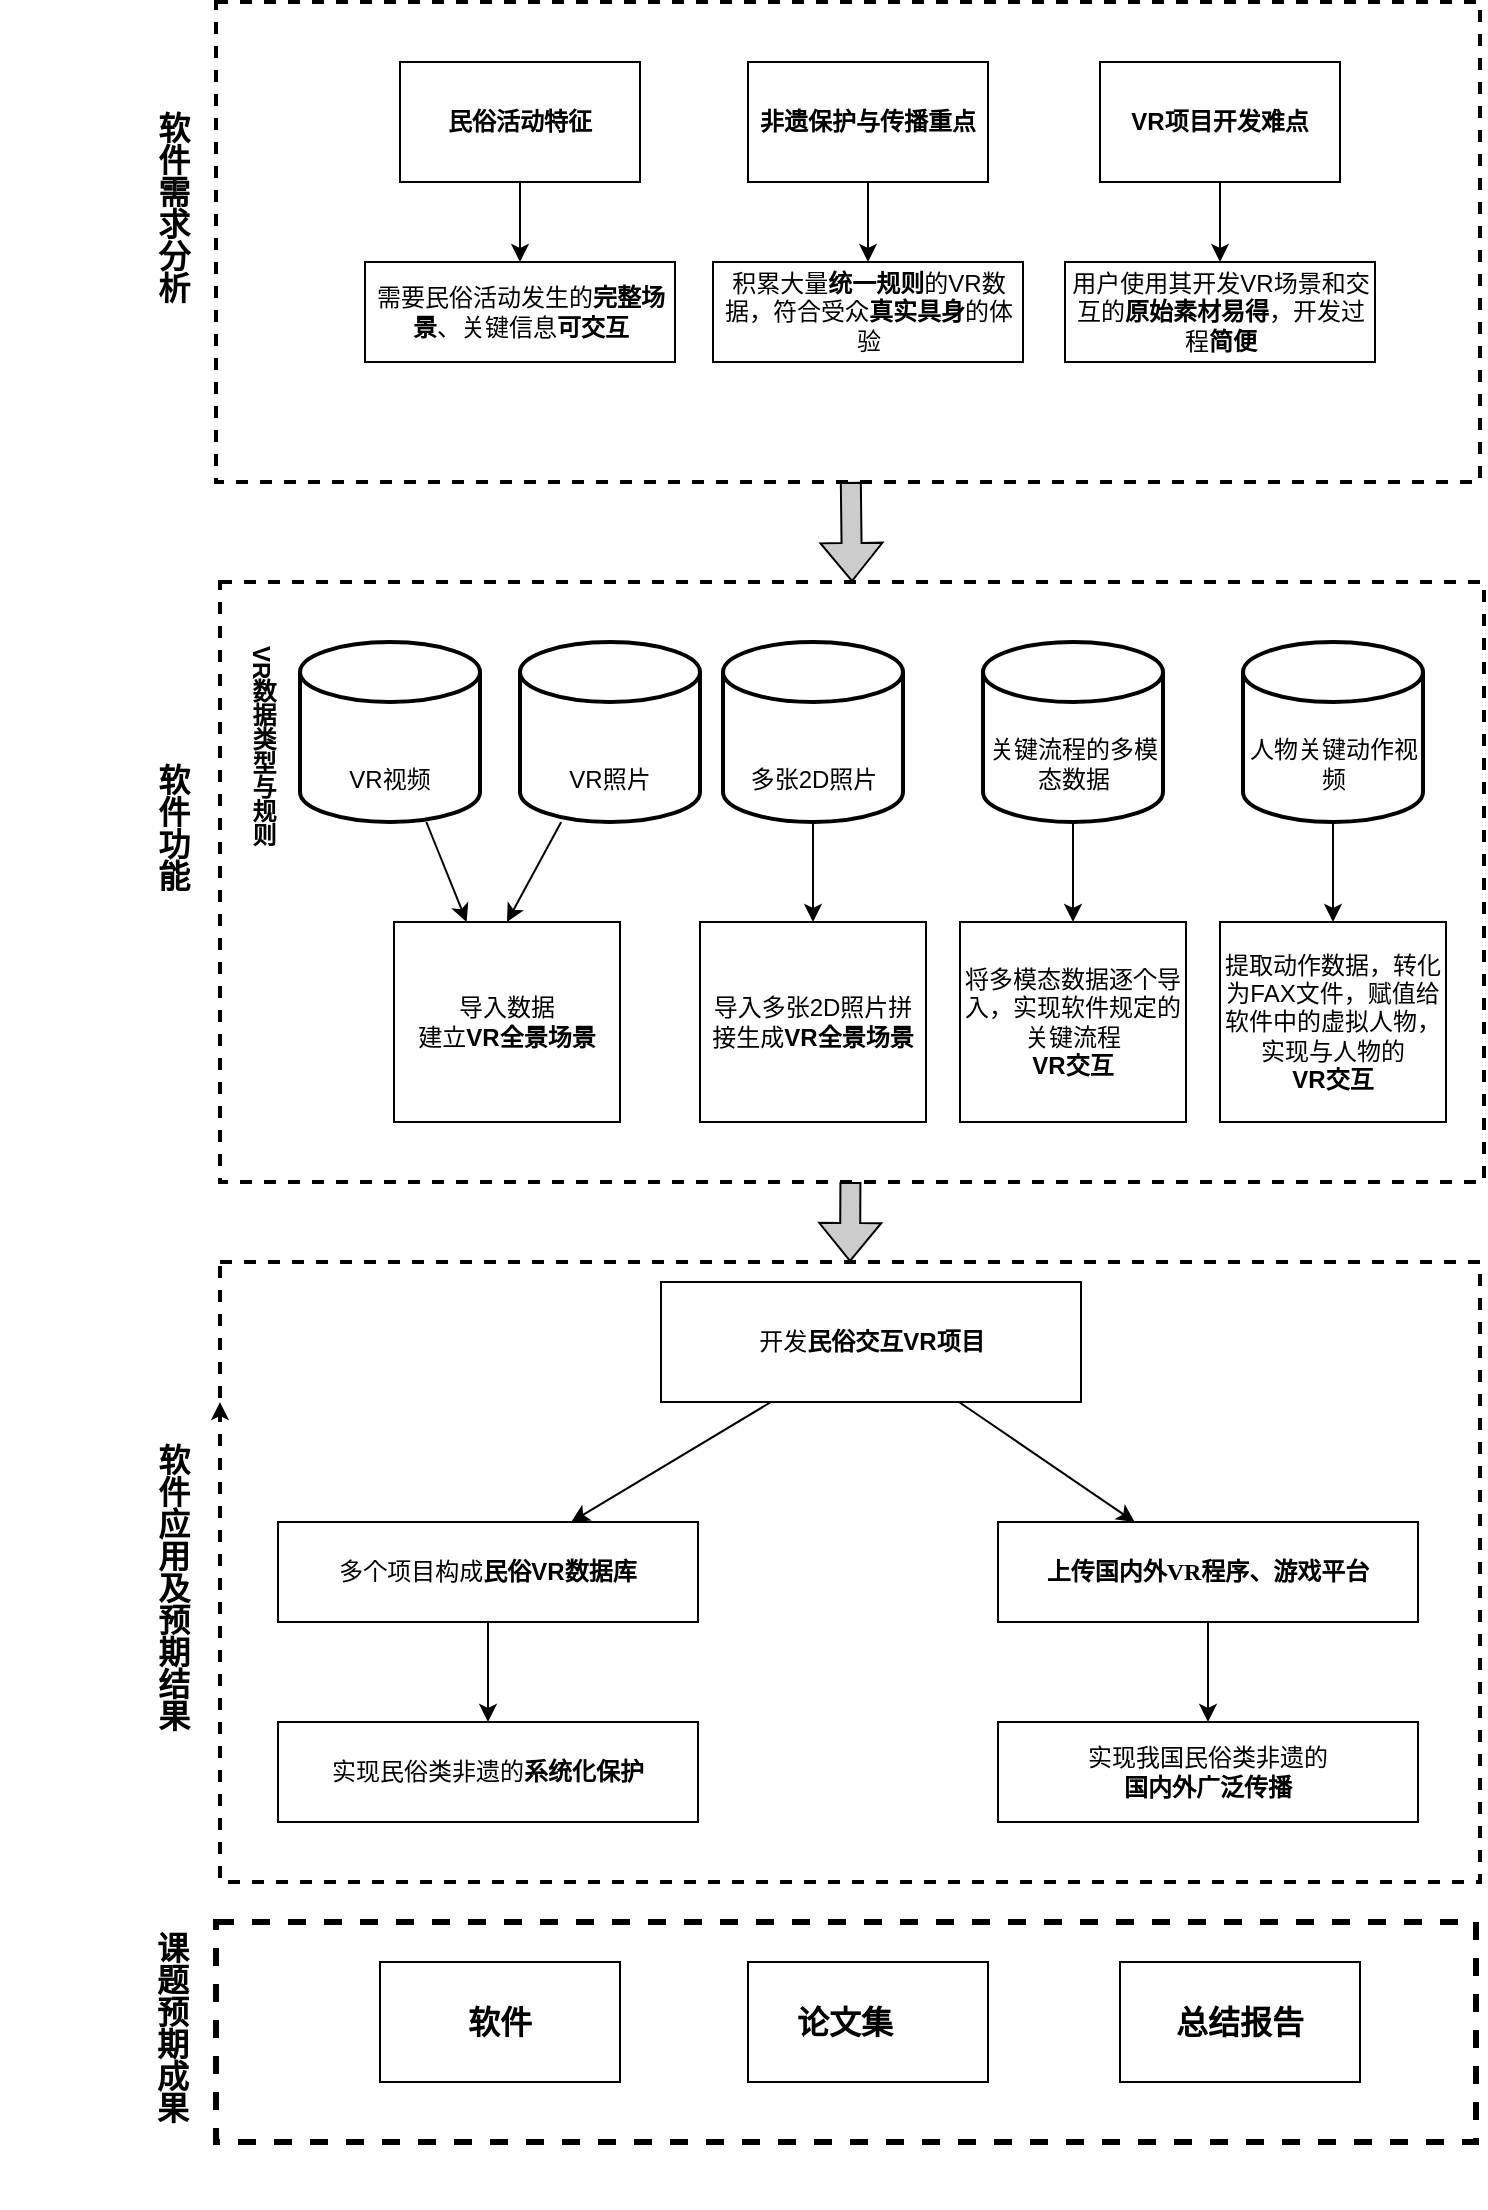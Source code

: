 <mxfile version="24.2.5" type="github">
  <diagram name="第 1 页" id="BCKMfQlJzn4PIQiLTIYb">
    <mxGraphModel dx="1000" dy="547" grid="1" gridSize="10" guides="1" tooltips="1" connect="1" arrows="1" fold="1" page="1" pageScale="1" pageWidth="827" pageHeight="1169" math="0" shadow="0">
      <root>
        <mxCell id="0" />
        <mxCell id="1" parent="0" />
        <mxCell id="slsSjF4ftb8z7jjaeHYQ-51" value="" style="rounded=0;whiteSpace=wrap;html=1;fillColor=none;dashed=1;strokeWidth=2;movable=1;resizable=1;rotatable=1;deletable=1;editable=1;locked=0;connectable=1;" parent="1" vertex="1">
          <mxGeometry x="150" y="370" width="632" height="300" as="geometry" />
        </mxCell>
        <mxCell id="slsSjF4ftb8z7jjaeHYQ-50" value="" style="rounded=0;whiteSpace=wrap;html=1;fillColor=none;dashed=1;strokeWidth=2;" parent="1" vertex="1">
          <mxGeometry x="148" y="80" width="632" height="240" as="geometry" />
        </mxCell>
        <mxCell id="slsSjF4ftb8z7jjaeHYQ-44" style="edgeStyle=none;rounded=0;orthogonalLoop=1;jettySize=auto;html=1;entryX=0.5;entryY=0;entryDx=0;entryDy=0;" parent="1" source="slsSjF4ftb8z7jjaeHYQ-3" target="slsSjF4ftb8z7jjaeHYQ-5" edge="1">
          <mxGeometry relative="1" as="geometry" />
        </mxCell>
        <mxCell id="slsSjF4ftb8z7jjaeHYQ-3" value="&lt;p class=&quot;MsoNormal&quot;&gt;&lt;b&gt;&lt;span style=&quot;font-family:宋体;mso-ascii-font-family:Calibri;&lt;br/&gt;mso-ascii-theme-font:minor-latin;mso-fareast-theme-font:minor-fareast;&lt;br/&gt;mso-hansi-font-family:Calibri;mso-hansi-theme-font:minor-latin&quot;&gt;民俗活动特征&lt;/span&gt;&lt;span lang=&quot;EN-US&quot;&gt;&lt;/span&gt;&lt;/b&gt;&lt;/p&gt;" style="rounded=0;whiteSpace=wrap;html=1;" parent="1" vertex="1">
          <mxGeometry x="240" y="110" width="120" height="60" as="geometry" />
        </mxCell>
        <mxCell id="slsSjF4ftb8z7jjaeHYQ-5" value="&lt;p class=&quot;MsoNormal&quot;&gt;&lt;span style=&quot;font-family: 宋体;&quot;&gt;需要民俗活动发生的&lt;b&gt;完整场景&lt;/b&gt;、关键信息&lt;b&gt;可交互&lt;/b&gt;&lt;/span&gt;&lt;b&gt;&lt;span lang=&quot;EN-US&quot;&gt;&lt;/span&gt;&lt;/b&gt;&lt;/p&gt;" style="rounded=0;whiteSpace=wrap;html=1;" parent="1" vertex="1">
          <mxGeometry x="222.5" y="210" width="155" height="50" as="geometry" />
        </mxCell>
        <mxCell id="slsSjF4ftb8z7jjaeHYQ-47" value="" style="edgeStyle=none;rounded=0;orthogonalLoop=1;jettySize=auto;html=1;" parent="1" source="slsSjF4ftb8z7jjaeHYQ-14" target="slsSjF4ftb8z7jjaeHYQ-15" edge="1">
          <mxGeometry relative="1" as="geometry" />
        </mxCell>
        <mxCell id="slsSjF4ftb8z7jjaeHYQ-14" value="&lt;p class=&quot;MsoNormal&quot;&gt;&lt;b&gt;&lt;span style=&quot;font-family:宋体;mso-ascii-font-family:Calibri;&lt;br/&gt;mso-ascii-theme-font:minor-latin;mso-fareast-theme-font:minor-fareast;&lt;br/&gt;mso-hansi-font-family:Calibri;mso-hansi-theme-font:minor-latin&quot;&gt;非遗保护与传播重点&lt;/span&gt;&lt;span lang=&quot;EN-US&quot;&gt;&lt;/span&gt;&lt;/b&gt;&lt;/p&gt;" style="rounded=0;whiteSpace=wrap;html=1;" parent="1" vertex="1">
          <mxGeometry x="414" y="110" width="120" height="60" as="geometry" />
        </mxCell>
        <mxCell id="slsSjF4ftb8z7jjaeHYQ-15" value="&lt;p class=&quot;MsoNormal&quot;&gt;&lt;span style=&quot;font-family: 宋体;&quot;&gt;积累大量&lt;b&gt;统一规则&lt;/b&gt;的&lt;/span&gt;&lt;span style=&quot;&quot; lang=&quot;EN-US&quot;&gt;VR&lt;/span&gt;&lt;span style=&quot;font-family: 宋体;&quot;&gt;数据，符合受众&lt;b&gt;真实具身&lt;/b&gt;的体验&lt;/span&gt;&lt;br&gt;&lt;b&gt;&lt;span lang=&quot;EN-US&quot;&gt;&lt;/span&gt;&lt;/b&gt;&lt;/p&gt;" style="rounded=0;whiteSpace=wrap;html=1;" parent="1" vertex="1">
          <mxGeometry x="396.5" y="210" width="155" height="50" as="geometry" />
        </mxCell>
        <mxCell id="slsSjF4ftb8z7jjaeHYQ-46" style="edgeStyle=none;rounded=0;orthogonalLoop=1;jettySize=auto;html=1;entryX=0.5;entryY=0;entryDx=0;entryDy=0;" parent="1" source="slsSjF4ftb8z7jjaeHYQ-17" target="slsSjF4ftb8z7jjaeHYQ-18" edge="1">
          <mxGeometry relative="1" as="geometry" />
        </mxCell>
        <mxCell id="slsSjF4ftb8z7jjaeHYQ-17" value="&lt;p class=&quot;MsoNormal&quot;&gt;&lt;b&gt;&lt;span style=&quot;&quot; lang=&quot;EN-US&quot;&gt;VR&lt;/span&gt;项目开发难点&lt;span lang=&quot;EN-US&quot;&gt;&lt;/span&gt;&lt;/b&gt;&lt;/p&gt;" style="rounded=0;whiteSpace=wrap;html=1;" parent="1" vertex="1">
          <mxGeometry x="590" y="110" width="120" height="60" as="geometry" />
        </mxCell>
        <mxCell id="slsSjF4ftb8z7jjaeHYQ-18" value="&lt;p class=&quot;MsoNormal&quot;&gt;&lt;span style=&quot;font-family: 宋体;&quot;&gt;用户使用其开发&lt;/span&gt;&lt;span style=&quot;&quot; lang=&quot;EN-US&quot;&gt;VR&lt;/span&gt;&lt;span style=&quot;font-family: 宋体;&quot;&gt;场景和交互的&lt;b&gt;原始素材易得&lt;/b&gt;，开发过程&lt;b&gt;简便&lt;/b&gt;&lt;/span&gt;&lt;/p&gt;" style="rounded=0;whiteSpace=wrap;html=1;" parent="1" vertex="1">
          <mxGeometry x="572.5" y="210" width="155" height="50" as="geometry" />
        </mxCell>
        <mxCell id="slsSjF4ftb8z7jjaeHYQ-53" style="edgeStyle=none;rounded=0;orthogonalLoop=1;jettySize=auto;html=1;entryX=0.5;entryY=0;entryDx=0;entryDy=0;shape=flexArrow;fillColor=#CCCCCC;" parent="1" source="slsSjF4ftb8z7jjaeHYQ-50" target="slsSjF4ftb8z7jjaeHYQ-51" edge="1">
          <mxGeometry relative="1" as="geometry" />
        </mxCell>
        <mxCell id="slsSjF4ftb8z7jjaeHYQ-59" style="edgeStyle=none;rounded=0;orthogonalLoop=1;jettySize=auto;html=1;entryX=0.5;entryY=0;entryDx=0;entryDy=0;shape=flexArrow;fillColor=#CCCCCC;" parent="1" source="slsSjF4ftb8z7jjaeHYQ-51" target="slsSjF4ftb8z7jjaeHYQ-56" edge="1">
          <mxGeometry relative="1" as="geometry" />
        </mxCell>
        <mxCell id="slsSjF4ftb8z7jjaeHYQ-58" value="" style="group" parent="1" vertex="1" connectable="0">
          <mxGeometry x="150" y="710" width="630" height="310" as="geometry" />
        </mxCell>
        <mxCell id="slsSjF4ftb8z7jjaeHYQ-56" value="" style="rounded=0;whiteSpace=wrap;html=1;fillColor=none;dashed=1;strokeWidth=2;" parent="slsSjF4ftb8z7jjaeHYQ-58" vertex="1">
          <mxGeometry width="630" height="310" as="geometry" />
        </mxCell>
        <mxCell id="slsSjF4ftb8z7jjaeHYQ-40" style="edgeStyle=none;rounded=0;orthogonalLoop=1;jettySize=auto;html=1;" parent="slsSjF4ftb8z7jjaeHYQ-58" source="slsSjF4ftb8z7jjaeHYQ-35" target="slsSjF4ftb8z7jjaeHYQ-36" edge="1">
          <mxGeometry relative="1" as="geometry" />
        </mxCell>
        <mxCell id="slsSjF4ftb8z7jjaeHYQ-41" style="edgeStyle=none;rounded=0;orthogonalLoop=1;jettySize=auto;html=1;" parent="slsSjF4ftb8z7jjaeHYQ-58" source="slsSjF4ftb8z7jjaeHYQ-35" target="slsSjF4ftb8z7jjaeHYQ-37" edge="1">
          <mxGeometry relative="1" as="geometry" />
        </mxCell>
        <mxCell id="slsSjF4ftb8z7jjaeHYQ-35" value="&lt;p class=&quot;MsoNormal&quot;&gt;&lt;span style=&quot;font-family:宋体;mso-ascii-font-family:Calibri;&lt;br/&gt;mso-ascii-theme-font:minor-latin;mso-fareast-theme-font:minor-fareast;&lt;br/&gt;mso-hansi-font-family:Calibri;mso-hansi-theme-font:minor-latin&quot;&gt;开发&lt;b&gt;民俗交互&lt;/b&gt;&lt;/span&gt;&lt;b&gt;&lt;span lang=&quot;EN-US&quot;&gt;VR&lt;/span&gt;&lt;/b&gt;&lt;b&gt;&lt;span style=&quot;font-family:宋体;mso-ascii-font-family:&lt;br/&gt;Calibri;mso-ascii-theme-font:minor-latin;mso-fareast-theme-font:minor-fareast;&lt;br/&gt;mso-hansi-font-family:Calibri;mso-hansi-theme-font:minor-latin&quot;&gt;项目&lt;/span&gt;&lt;/b&gt;&lt;span lang=&quot;EN-US&quot;&gt;&lt;/span&gt;&lt;/p&gt;" style="whiteSpace=wrap;html=1;" parent="slsSjF4ftb8z7jjaeHYQ-58" vertex="1">
          <mxGeometry x="220.5" y="10" width="210" height="60" as="geometry" />
        </mxCell>
        <mxCell id="slsSjF4ftb8z7jjaeHYQ-42" style="edgeStyle=none;rounded=0;orthogonalLoop=1;jettySize=auto;html=1;entryX=0.5;entryY=0;entryDx=0;entryDy=0;" parent="slsSjF4ftb8z7jjaeHYQ-58" source="slsSjF4ftb8z7jjaeHYQ-36" target="slsSjF4ftb8z7jjaeHYQ-38" edge="1">
          <mxGeometry relative="1" as="geometry" />
        </mxCell>
        <mxCell id="slsSjF4ftb8z7jjaeHYQ-36" value="&lt;p class=&quot;MsoNormal&quot;&gt;&lt;span style=&quot;font-family:宋体;mso-ascii-font-family:Calibri;&lt;br/&gt;mso-ascii-theme-font:minor-latin;mso-fareast-theme-font:minor-fareast;&lt;br/&gt;mso-hansi-font-family:Calibri;mso-hansi-theme-font:minor-latin&quot;&gt;多个项目构成&lt;b&gt;民俗&lt;/b&gt;&lt;/span&gt;&lt;b&gt;&lt;span lang=&quot;EN-US&quot;&gt;VR&lt;/span&gt;&lt;/b&gt;&lt;b&gt;&lt;span style=&quot;font-family:宋体;mso-ascii-font-family:&lt;br/&gt;Calibri;mso-ascii-theme-font:minor-latin;mso-fareast-theme-font:minor-fareast;&lt;br/&gt;mso-hansi-font-family:Calibri;mso-hansi-theme-font:minor-latin&quot;&gt;数据库&lt;/span&gt;&lt;/b&gt;&lt;span lang=&quot;EN-US&quot;&gt;&lt;/span&gt;&lt;/p&gt;" style="whiteSpace=wrap;html=1;" parent="slsSjF4ftb8z7jjaeHYQ-58" vertex="1">
          <mxGeometry x="29" y="130" width="210" height="50" as="geometry" />
        </mxCell>
        <mxCell id="slsSjF4ftb8z7jjaeHYQ-43" style="edgeStyle=none;rounded=0;orthogonalLoop=1;jettySize=auto;html=1;entryX=0.5;entryY=0;entryDx=0;entryDy=0;" parent="slsSjF4ftb8z7jjaeHYQ-58" source="slsSjF4ftb8z7jjaeHYQ-37" target="slsSjF4ftb8z7jjaeHYQ-39" edge="1">
          <mxGeometry relative="1" as="geometry" />
        </mxCell>
        <mxCell id="slsSjF4ftb8z7jjaeHYQ-37" value="&lt;p class=&quot;MsoNormal&quot;&gt;&lt;b&gt;&lt;span style=&quot;font-family:宋体;mso-ascii-font-family:Calibri;&lt;br/&gt;mso-ascii-theme-font:minor-latin;mso-fareast-theme-font:minor-fareast;&lt;br/&gt;mso-hansi-font-family:Calibri;mso-hansi-theme-font:minor-latin&quot;&gt;上传国内外&lt;/span&gt;&lt;/b&gt;&lt;b&gt;&lt;span style=&quot;font-family: &amp;quot;Times New Roman&amp;quot;, serif;&quot; lang=&quot;EN-US&quot;&gt;VR&lt;/span&gt;&lt;/b&gt;&lt;b&gt;&lt;span style=&quot;font-family: 宋体;&quot;&gt;程序、游戏平台&lt;/span&gt;&lt;/b&gt;&lt;span lang=&quot;EN-US&quot;&gt;&lt;/span&gt;&lt;/p&gt;" style="whiteSpace=wrap;html=1;" parent="slsSjF4ftb8z7jjaeHYQ-58" vertex="1">
          <mxGeometry x="389" y="130" width="210" height="50" as="geometry" />
        </mxCell>
        <mxCell id="slsSjF4ftb8z7jjaeHYQ-38" value="&lt;p class=&quot;MsoNormal&quot;&gt;&lt;span style=&quot;font-family:宋体;mso-ascii-font-family:Calibri;&lt;br/&gt;mso-ascii-theme-font:minor-latin;mso-fareast-theme-font:minor-fareast;&lt;br/&gt;mso-hansi-font-family:Calibri;mso-hansi-theme-font:minor-latin&quot;&gt;实现民俗类非遗的&lt;b&gt;系统化保护&lt;/b&gt;&lt;/span&gt;&lt;span lang=&quot;EN-US&quot;&gt;&lt;/span&gt;&lt;/p&gt;" style="whiteSpace=wrap;html=1;" parent="slsSjF4ftb8z7jjaeHYQ-58" vertex="1">
          <mxGeometry x="29" y="230" width="210" height="50" as="geometry" />
        </mxCell>
        <mxCell id="slsSjF4ftb8z7jjaeHYQ-39" value="&lt;p class=&quot;MsoNormal&quot;&gt;&lt;span style=&quot;font-family: 宋体;&quot;&gt;实现我国民俗类非遗的&lt;br&gt;&lt;b&gt;国内外广泛传播&lt;/b&gt;&lt;/span&gt;&lt;span lang=&quot;EN-US&quot;&gt;&lt;/span&gt;&lt;/p&gt;" style="whiteSpace=wrap;html=1;" parent="slsSjF4ftb8z7jjaeHYQ-58" vertex="1">
          <mxGeometry x="389" y="230" width="210" height="50" as="geometry" />
        </mxCell>
        <mxCell id="slsSjF4ftb8z7jjaeHYQ-104" style="edgeStyle=none;rounded=0;orthogonalLoop=1;jettySize=auto;html=1;exitX=0;exitY=0.25;exitDx=0;exitDy=0;entryX=0;entryY=0.226;entryDx=0;entryDy=0;entryPerimeter=0;" parent="slsSjF4ftb8z7jjaeHYQ-58" source="slsSjF4ftb8z7jjaeHYQ-56" target="slsSjF4ftb8z7jjaeHYQ-56" edge="1">
          <mxGeometry relative="1" as="geometry" />
        </mxCell>
        <mxCell id="slsSjF4ftb8z7jjaeHYQ-64" value="" style="group" parent="1" vertex="1" connectable="0">
          <mxGeometry x="190" y="400" width="200" height="240" as="geometry" />
        </mxCell>
        <mxCell id="slsSjF4ftb8z7jjaeHYQ-28" style="rounded=0;orthogonalLoop=1;jettySize=auto;html=1;" parent="slsSjF4ftb8z7jjaeHYQ-64" source="slsSjF4ftb8z7jjaeHYQ-19" target="slsSjF4ftb8z7jjaeHYQ-24" edge="1">
          <mxGeometry relative="1" as="geometry" />
        </mxCell>
        <mxCell id="slsSjF4ftb8z7jjaeHYQ-19" value="&lt;span style=&quot;background-color: initial;&quot; lang=&quot;EN-US&quot;&gt;VR&lt;/span&gt;&lt;span style=&quot;background-color: initial; font-family: 宋体;&quot;&gt;视频&lt;/span&gt;&lt;p class=&quot;MsoNormal&quot;&gt;&lt;span lang=&quot;EN-US&quot;&gt;&lt;/span&gt;&lt;/p&gt;" style="strokeWidth=2;html=1;shape=mxgraph.flowchart.database;whiteSpace=wrap;verticalAlign=bottom;" parent="slsSjF4ftb8z7jjaeHYQ-64" vertex="1">
          <mxGeometry width="90" height="90" as="geometry" />
        </mxCell>
        <mxCell id="slsSjF4ftb8z7jjaeHYQ-29" style="rounded=0;orthogonalLoop=1;jettySize=auto;html=1;entryX=0.5;entryY=0;entryDx=0;entryDy=0;" parent="slsSjF4ftb8z7jjaeHYQ-64" source="slsSjF4ftb8z7jjaeHYQ-20" target="slsSjF4ftb8z7jjaeHYQ-24" edge="1">
          <mxGeometry relative="1" as="geometry" />
        </mxCell>
        <mxCell id="slsSjF4ftb8z7jjaeHYQ-20" value="&lt;span style=&quot;background-color: initial;&quot; lang=&quot;EN-US&quot;&gt;VR&lt;font face=&quot;宋体&quot;&gt;照片&lt;/font&gt;&lt;/span&gt;&lt;p class=&quot;MsoNormal&quot;&gt;&lt;span lang=&quot;EN-US&quot;&gt;&lt;/span&gt;&lt;/p&gt;" style="strokeWidth=2;html=1;shape=mxgraph.flowchart.database;whiteSpace=wrap;verticalAlign=bottom;" parent="slsSjF4ftb8z7jjaeHYQ-64" vertex="1">
          <mxGeometry x="110" width="90" height="90" as="geometry" />
        </mxCell>
        <mxCell id="slsSjF4ftb8z7jjaeHYQ-24" value="&lt;p class=&quot;MsoNormal&quot;&gt;&lt;span style=&quot;font-family:宋体;mso-ascii-font-family:Calibri;&lt;br/&gt;mso-ascii-theme-font:minor-latin;mso-fareast-theme-font:minor-fareast;&lt;br/&gt;mso-hansi-font-family:Calibri;mso-hansi-theme-font:minor-latin&quot;&gt;导入数据&lt;br&gt;&lt;/span&gt;&lt;span style=&quot;background-color: initial; font-family: 宋体;&quot;&gt;建立&lt;/span&gt;&lt;b style=&quot;background-color: initial;&quot;&gt;&lt;span lang=&quot;EN-US&quot;&gt;VR&lt;/span&gt;&lt;/b&gt;&lt;b style=&quot;background-color: initial;&quot;&gt;&lt;span style=&quot;font-family:宋体;mso-ascii-font-family:&lt;br/&gt;Calibri;mso-ascii-theme-font:minor-latin;mso-fareast-theme-font:minor-fareast;&lt;br/&gt;mso-hansi-font-family:Calibri;mso-hansi-theme-font:minor-latin&quot;&gt;全景场景&lt;/span&gt;&lt;/b&gt;&lt;/p&gt;" style="rounded=0;whiteSpace=wrap;html=1;" parent="slsSjF4ftb8z7jjaeHYQ-64" vertex="1">
          <mxGeometry x="47" y="140" width="113" height="100" as="geometry" />
        </mxCell>
        <mxCell id="slsSjF4ftb8z7jjaeHYQ-68" value="&lt;p class=&quot;MsoNormal&quot;&gt;&lt;b&gt;&lt;span style=&quot;font-size:12.0pt;mso-bidi-font-size:16.0pt;&lt;br/&gt;font-family:宋体;mso-ascii-font-family:Calibri;mso-ascii-theme-font:minor-latin;&lt;br/&gt;mso-fareast-theme-font:minor-fareast;mso-hansi-font-family:Calibri;mso-hansi-theme-font:&lt;br/&gt;minor-latin&quot;&gt;软件需求分析&lt;/span&gt;&lt;/b&gt;&lt;/p&gt;" style="text;html=1;align=center;verticalAlign=middle;resizable=0;points=[];autosize=1;strokeColor=none;fillColor=none;textDirection=vertical-lr;" parent="1" vertex="1">
          <mxGeometry x="65" y="180" width="120" height="60" as="geometry" />
        </mxCell>
        <mxCell id="slsSjF4ftb8z7jjaeHYQ-69" value="&lt;p class=&quot;MsoNormal&quot;&gt;&lt;b&gt;&lt;span style=&quot;font-size:12.0pt;mso-bidi-font-size:16.0pt;&lt;br/&gt;font-family:宋体;mso-ascii-font-family:Calibri;mso-ascii-theme-font:minor-latin;&lt;br/&gt;mso-fareast-theme-font:minor-fareast;mso-hansi-font-family:Calibri;mso-hansi-theme-font:&lt;br/&gt;minor-latin&quot;&gt;软件应用及预期结果&lt;/span&gt;&lt;/b&gt;&lt;b&gt;&lt;span style=&quot;font-size:12.0pt;&lt;br/&gt;mso-bidi-font-size:16.0pt&quot; lang=&quot;EN-US&quot;&gt;&lt;/span&gt;&lt;/b&gt;&lt;/p&gt;" style="text;html=1;align=center;verticalAlign=middle;resizable=0;points=[];autosize=1;strokeColor=none;fillColor=none;textDirection=vertical-lr;" parent="1" vertex="1">
          <mxGeometry x="40" y="870" width="170" height="60" as="geometry" />
        </mxCell>
        <mxCell id="slsSjF4ftb8z7jjaeHYQ-66" value="&lt;p class=&quot;MsoNormal&quot;&gt;&lt;b&gt;&lt;span style=&quot;font-size:12.0pt;mso-bidi-font-size:16.0pt;&lt;br/&gt;font-family:宋体;mso-ascii-font-family:Calibri;mso-ascii-theme-font:minor-latin;&lt;br/&gt;mso-fareast-theme-font:minor-fareast;mso-hansi-font-family:Calibri;mso-hansi-theme-font:&lt;br/&gt;minor-latin&quot;&gt;软件功能&lt;/span&gt;&lt;/b&gt;&lt;b&gt;&lt;span style=&quot;font-size:12.0pt;&lt;br/&gt;mso-bidi-font-size:16.0pt&quot; lang=&quot;EN-US&quot;&gt;&lt;/span&gt;&lt;/b&gt;&lt;/p&gt;" style="text;html=1;align=center;verticalAlign=middle;resizable=0;points=[];autosize=1;strokeColor=none;fillColor=none;textDirection=vertical-lr;" parent="1" vertex="1">
          <mxGeometry x="80" y="490" width="90" height="60" as="geometry" />
        </mxCell>
        <mxCell id="slsSjF4ftb8z7jjaeHYQ-71" value="&lt;font style=&quot;font-size: 16px;&quot;&gt;&lt;b&gt;软件&lt;/b&gt;&lt;/font&gt;" style="whiteSpace=wrap;html=1;" parent="1" vertex="1">
          <mxGeometry x="230" y="1060" width="120" height="60" as="geometry" />
        </mxCell>
        <mxCell id="slsSjF4ftb8z7jjaeHYQ-74" value="&lt;font style=&quot;font-size: 16px;&quot;&gt;&lt;b&gt;总结报告&lt;/b&gt;&lt;/font&gt;" style="whiteSpace=wrap;html=1;" parent="1" vertex="1">
          <mxGeometry x="600" y="1060" width="120" height="60" as="geometry" />
        </mxCell>
        <mxCell id="slsSjF4ftb8z7jjaeHYQ-75" value="&lt;font style=&quot;font-size: 16px;&quot;&gt;&lt;b&gt;论文集&lt;span style=&quot;white-space: pre;&quot;&gt;&#x9;&lt;/span&gt;&lt;/b&gt;&lt;/font&gt;" style="whiteSpace=wrap;html=1;" parent="1" vertex="1">
          <mxGeometry x="414" y="1060" width="120" height="60" as="geometry" />
        </mxCell>
        <mxCell id="slsSjF4ftb8z7jjaeHYQ-87" value="" style="rounded=0;whiteSpace=wrap;html=1;fillColor=none;dashed=1;strokeWidth=3;" parent="1" vertex="1">
          <mxGeometry x="148" y="1040" width="630" height="110" as="geometry" />
        </mxCell>
        <mxCell id="slsSjF4ftb8z7jjaeHYQ-88" value="&lt;p class=&quot;MsoNormal&quot;&gt;&lt;b&gt;&lt;span style=&quot;font-size:12.0pt;mso-bidi-font-size:16.0pt;&lt;br/&gt;font-family:宋体;mso-ascii-font-family:Calibri;mso-ascii-theme-font:minor-latin;&lt;br/&gt;mso-fareast-theme-font:minor-fareast;mso-hansi-font-family:Calibri;mso-hansi-theme-font:&lt;br/&gt;minor-latin&quot;&gt;课题预期成果&lt;/span&gt;&lt;/b&gt;&lt;/p&gt;&lt;p class=&quot;MsoNormal&quot;&gt;&lt;b&gt;&lt;span style=&quot;font-size:12.0pt;mso-bidi-font-size:16.0pt;&lt;br/&gt;font-family:宋体;mso-ascii-font-family:Calibri;mso-ascii-theme-font:minor-latin;&lt;br/&gt;mso-fareast-theme-font:minor-fareast;mso-hansi-font-family:Calibri;mso-hansi-theme-font:&lt;br/&gt;minor-latin&quot;&gt;&lt;br&gt;&lt;/span&gt;&lt;/b&gt;&lt;/p&gt;" style="text;html=1;align=center;verticalAlign=middle;resizable=0;points=[];autosize=1;strokeColor=none;fillColor=none;textDirection=vertical-lr;" parent="1" vertex="1">
          <mxGeometry x="80" y="1090" width="120" height="90" as="geometry" />
        </mxCell>
        <mxCell id="slsSjF4ftb8z7jjaeHYQ-65" value="&lt;p class=&quot;MsoNormal&quot;&gt;&lt;b&gt;&lt;span lang=&quot;EN-US&quot;&gt;VR&lt;/span&gt;&lt;/b&gt;&lt;b&gt;&lt;span style=&quot;font-family:&lt;br/&gt;宋体;mso-ascii-font-family:Calibri;mso-ascii-theme-font:minor-latin;mso-fareast-theme-font:&lt;br/&gt;minor-fareast;mso-hansi-font-family:Calibri;mso-hansi-theme-font:minor-latin&quot;&gt;数据类型与规则&lt;/span&gt;&lt;span lang=&quot;EN-US&quot;&gt;&lt;/span&gt;&lt;/b&gt;&lt;/p&gt;" style="text;html=1;align=center;verticalAlign=middle;resizable=0;points=[];autosize=1;strokeColor=none;fillColor=none;textDirection=vertical-lr;" parent="1" vertex="1">
          <mxGeometry x="110" y="450" width="120" height="50" as="geometry" />
        </mxCell>
        <mxCell id="slsSjF4ftb8z7jjaeHYQ-63" value="" style="group" parent="1" vertex="1" connectable="0">
          <mxGeometry x="390" y="400" width="172" height="280" as="geometry" />
        </mxCell>
        <mxCell id="slsSjF4ftb8z7jjaeHYQ-49" style="edgeStyle=none;rounded=0;orthogonalLoop=1;jettySize=auto;html=1;entryX=0.5;entryY=0;entryDx=0;entryDy=0;" parent="slsSjF4ftb8z7jjaeHYQ-63" source="slsSjF4ftb8z7jjaeHYQ-23" target="slsSjF4ftb8z7jjaeHYQ-26" edge="1">
          <mxGeometry relative="1" as="geometry" />
        </mxCell>
        <mxCell id="slsSjF4ftb8z7jjaeHYQ-23" value="多张2D照片&lt;p class=&quot;MsoNormal&quot;&gt;&lt;span lang=&quot;EN-US&quot;&gt;&lt;/span&gt;&lt;/p&gt;" style="strokeWidth=2;html=1;shape=mxgraph.flowchart.database;whiteSpace=wrap;verticalAlign=bottom;" parent="slsSjF4ftb8z7jjaeHYQ-63" vertex="1">
          <mxGeometry x="11.5" width="90" height="90" as="geometry" />
        </mxCell>
        <mxCell id="slsSjF4ftb8z7jjaeHYQ-26" value="&lt;p class=&quot;MsoNormal&quot;&gt;&lt;span style=&quot;font-family:宋体;mso-ascii-font-family:Calibri;&lt;br/&gt;mso-ascii-theme-font:minor-latin;mso-fareast-theme-font:minor-fareast;&lt;br/&gt;mso-hansi-font-family:Calibri;mso-hansi-theme-font:minor-latin&quot;&gt;导入多张&lt;/span&gt;&lt;span lang=&quot;EN-US&quot;&gt;2D&lt;/span&gt;&lt;span style=&quot;font-family:宋体;mso-ascii-font-family:Calibri;&lt;br/&gt;mso-ascii-theme-font:minor-latin;mso-fareast-theme-font:minor-fareast;&lt;br/&gt;mso-hansi-font-family:Calibri;mso-hansi-theme-font:minor-latin&quot;&gt;照片拼接生成&lt;/span&gt;&lt;b&gt;&lt;span lang=&quot;EN-US&quot;&gt;VR&lt;/span&gt;&lt;/b&gt;&lt;b&gt;&lt;span style=&quot;font-family:宋体;mso-ascii-font-family:&lt;br/&gt;Calibri;mso-ascii-theme-font:minor-latin;mso-fareast-theme-font:minor-fareast;&lt;br/&gt;mso-hansi-font-family:Calibri;mso-hansi-theme-font:minor-latin&quot;&gt;全景场景&lt;/span&gt;&lt;/b&gt;&lt;span lang=&quot;EN-US&quot;&gt;&lt;/span&gt;&lt;/p&gt;" style="rounded=0;whiteSpace=wrap;html=1;" parent="slsSjF4ftb8z7jjaeHYQ-63" vertex="1">
          <mxGeometry y="140" width="113" height="100" as="geometry" />
        </mxCell>
        <mxCell id="slsSjF4ftb8z7jjaeHYQ-62" value="" style="group" parent="1" vertex="1" connectable="0">
          <mxGeometry x="520" y="400" width="113" height="240" as="geometry" />
        </mxCell>
        <mxCell id="slsSjF4ftb8z7jjaeHYQ-48" style="edgeStyle=none;rounded=0;orthogonalLoop=1;jettySize=auto;html=1;entryX=0.5;entryY=0;entryDx=0;entryDy=0;movable=1;resizable=1;rotatable=1;deletable=1;editable=1;locked=0;connectable=1;" parent="slsSjF4ftb8z7jjaeHYQ-62" source="slsSjF4ftb8z7jjaeHYQ-22" target="slsSjF4ftb8z7jjaeHYQ-25" edge="1">
          <mxGeometry relative="1" as="geometry" />
        </mxCell>
        <mxCell id="slsSjF4ftb8z7jjaeHYQ-22" value="&lt;p class=&quot;MsoNormal&quot;&gt;&lt;span style=&quot;font-family:宋体;mso-ascii-font-family:Calibri;&lt;br/&gt;mso-ascii-theme-font:minor-latin;mso-fareast-theme-font:minor-fareast;&lt;br/&gt;mso-hansi-font-family:Calibri;mso-hansi-theme-font:minor-latin&quot;&gt;关键流程的多模态数据&lt;/span&gt;&lt;span lang=&quot;EN-US&quot;&gt;&lt;/span&gt;&lt;/p&gt;&lt;p class=&quot;MsoNormal&quot;&gt;&lt;span lang=&quot;EN-US&quot;&gt;&lt;/span&gt;&lt;/p&gt;" style="strokeWidth=2;html=1;shape=mxgraph.flowchart.database;whiteSpace=wrap;verticalAlign=bottom;movable=1;resizable=1;rotatable=1;deletable=1;editable=1;locked=0;connectable=1;" parent="slsSjF4ftb8z7jjaeHYQ-62" vertex="1">
          <mxGeometry x="11.5" width="90" height="90" as="geometry" />
        </mxCell>
        <mxCell id="slsSjF4ftb8z7jjaeHYQ-25" value="&lt;p class=&quot;MsoNormal&quot;&gt;&lt;/p&gt;&lt;div style=&quot;&quot;&gt;&lt;span style=&quot;font-family: 宋体; background-color: initial;&quot;&gt;将多模态数据逐个导入，实现软件规定的关键流程&lt;/span&gt;&lt;/div&gt;&lt;div style=&quot;&quot;&gt;&lt;b style=&quot;background-color: initial;&quot;&gt;&lt;span lang=&quot;EN-US&quot;&gt;VR&lt;/span&gt;&lt;/b&gt;&lt;b style=&quot;background-color: initial;&quot;&gt;&lt;span style=&quot;font-family:宋体;mso-ascii-font-family:&lt;br/&gt;Calibri;mso-ascii-theme-font:minor-latin;mso-fareast-theme-font:minor-fareast;&lt;br/&gt;mso-hansi-font-family:Calibri;mso-hansi-theme-font:minor-latin&quot;&gt;交互&lt;/span&gt;&lt;/b&gt;&lt;/div&gt;&lt;p&gt;&lt;/p&gt;&lt;p class=&quot;MsoNormal&quot;&gt;&lt;span lang=&quot;EN-US&quot;&gt;&lt;/span&gt;&lt;/p&gt;" style="rounded=0;whiteSpace=wrap;html=1;movable=1;resizable=1;rotatable=1;deletable=1;editable=1;locked=0;connectable=1;" parent="slsSjF4ftb8z7jjaeHYQ-62" vertex="1">
          <mxGeometry y="140" width="113" height="100" as="geometry" />
        </mxCell>
        <mxCell id="slsSjF4ftb8z7jjaeHYQ-103" value="" style="group" parent="1" vertex="1" connectable="0">
          <mxGeometry x="650" y="400" width="113" height="240" as="geometry" />
        </mxCell>
        <mxCell id="slsSjF4ftb8z7jjaeHYQ-33" style="edgeStyle=none;rounded=0;orthogonalLoop=1;jettySize=auto;html=1;entryX=0.5;entryY=0;entryDx=0;entryDy=0;movable=1;resizable=1;rotatable=1;deletable=1;editable=1;locked=0;connectable=1;" parent="slsSjF4ftb8z7jjaeHYQ-103" source="slsSjF4ftb8z7jjaeHYQ-21" target="slsSjF4ftb8z7jjaeHYQ-27" edge="1">
          <mxGeometry relative="1" as="geometry" />
        </mxCell>
        <mxCell id="slsSjF4ftb8z7jjaeHYQ-21" value="&lt;p class=&quot;MsoNormal&quot;&gt;&lt;span style=&quot;font-family:宋体;mso-ascii-font-family:Calibri;&lt;br/&gt;mso-ascii-theme-font:minor-latin;mso-fareast-theme-font:minor-fareast;&lt;br/&gt;mso-hansi-font-family:Calibri;mso-hansi-theme-font:minor-latin&quot;&gt;人物关键&lt;/span&gt;&lt;span style=&quot;font-family: 宋体; background-color: initial;&quot;&gt;动作视频&lt;/span&gt;&lt;/p&gt;&lt;p class=&quot;MsoNormal&quot;&gt;&lt;span lang=&quot;EN-US&quot;&gt;&lt;/span&gt;&lt;/p&gt;&lt;p class=&quot;MsoNormal&quot;&gt;&lt;span lang=&quot;EN-US&quot;&gt;&lt;/span&gt;&lt;/p&gt;" style="strokeWidth=2;html=1;shape=mxgraph.flowchart.database;whiteSpace=wrap;verticalAlign=bottom;movable=1;resizable=1;rotatable=1;deletable=1;editable=1;locked=0;connectable=1;" parent="slsSjF4ftb8z7jjaeHYQ-103" vertex="1">
          <mxGeometry x="11.5" width="90" height="90" as="geometry" />
        </mxCell>
        <mxCell id="slsSjF4ftb8z7jjaeHYQ-27" value="&lt;p class=&quot;MsoNormal&quot;&gt;&lt;/p&gt;&lt;div style=&quot;&quot;&gt;&lt;span style=&quot;background-color: initial; font-family: 宋体;&quot;&gt;提取动作数据，转化为&lt;/span&gt;&lt;span style=&quot;background-color: initial;&quot; lang=&quot;EN-US&quot;&gt;FAX&lt;/span&gt;&lt;font style=&quot;background-color: initial;&quot; face=&quot;宋体&quot;&gt;文件，赋值给软件中的虚拟人物，实现与人物的&lt;/font&gt;&lt;/div&gt;&lt;b style=&quot;background-color: initial;&quot;&gt;&lt;div style=&quot;&quot;&gt;&lt;b style=&quot;background-color: initial;&quot;&gt;&lt;span lang=&quot;EN-US&quot;&gt;VR&lt;/span&gt;&lt;/b&gt;&lt;b style=&quot;background-color: initial;&quot;&gt;&lt;span style=&quot;font-family:宋体;mso-ascii-font-family:&lt;br/&gt;Calibri;mso-ascii-theme-font:minor-latin;mso-fareast-theme-font:minor-fareast;&lt;br/&gt;mso-hansi-font-family:Calibri;mso-hansi-theme-font:minor-latin&quot;&gt;交互&lt;/span&gt;&lt;/b&gt;&lt;/div&gt;&lt;/b&gt;&lt;p&gt;&lt;/p&gt;&lt;p class=&quot;MsoNormal&quot;&gt;&lt;span lang=&quot;EN-US&quot;&gt;&lt;/span&gt;&lt;/p&gt;" style="rounded=0;whiteSpace=wrap;html=1;movable=1;resizable=1;rotatable=1;deletable=1;editable=1;locked=0;connectable=1;" parent="slsSjF4ftb8z7jjaeHYQ-103" vertex="1">
          <mxGeometry y="140" width="113" height="100" as="geometry" />
        </mxCell>
      </root>
    </mxGraphModel>
  </diagram>
</mxfile>

